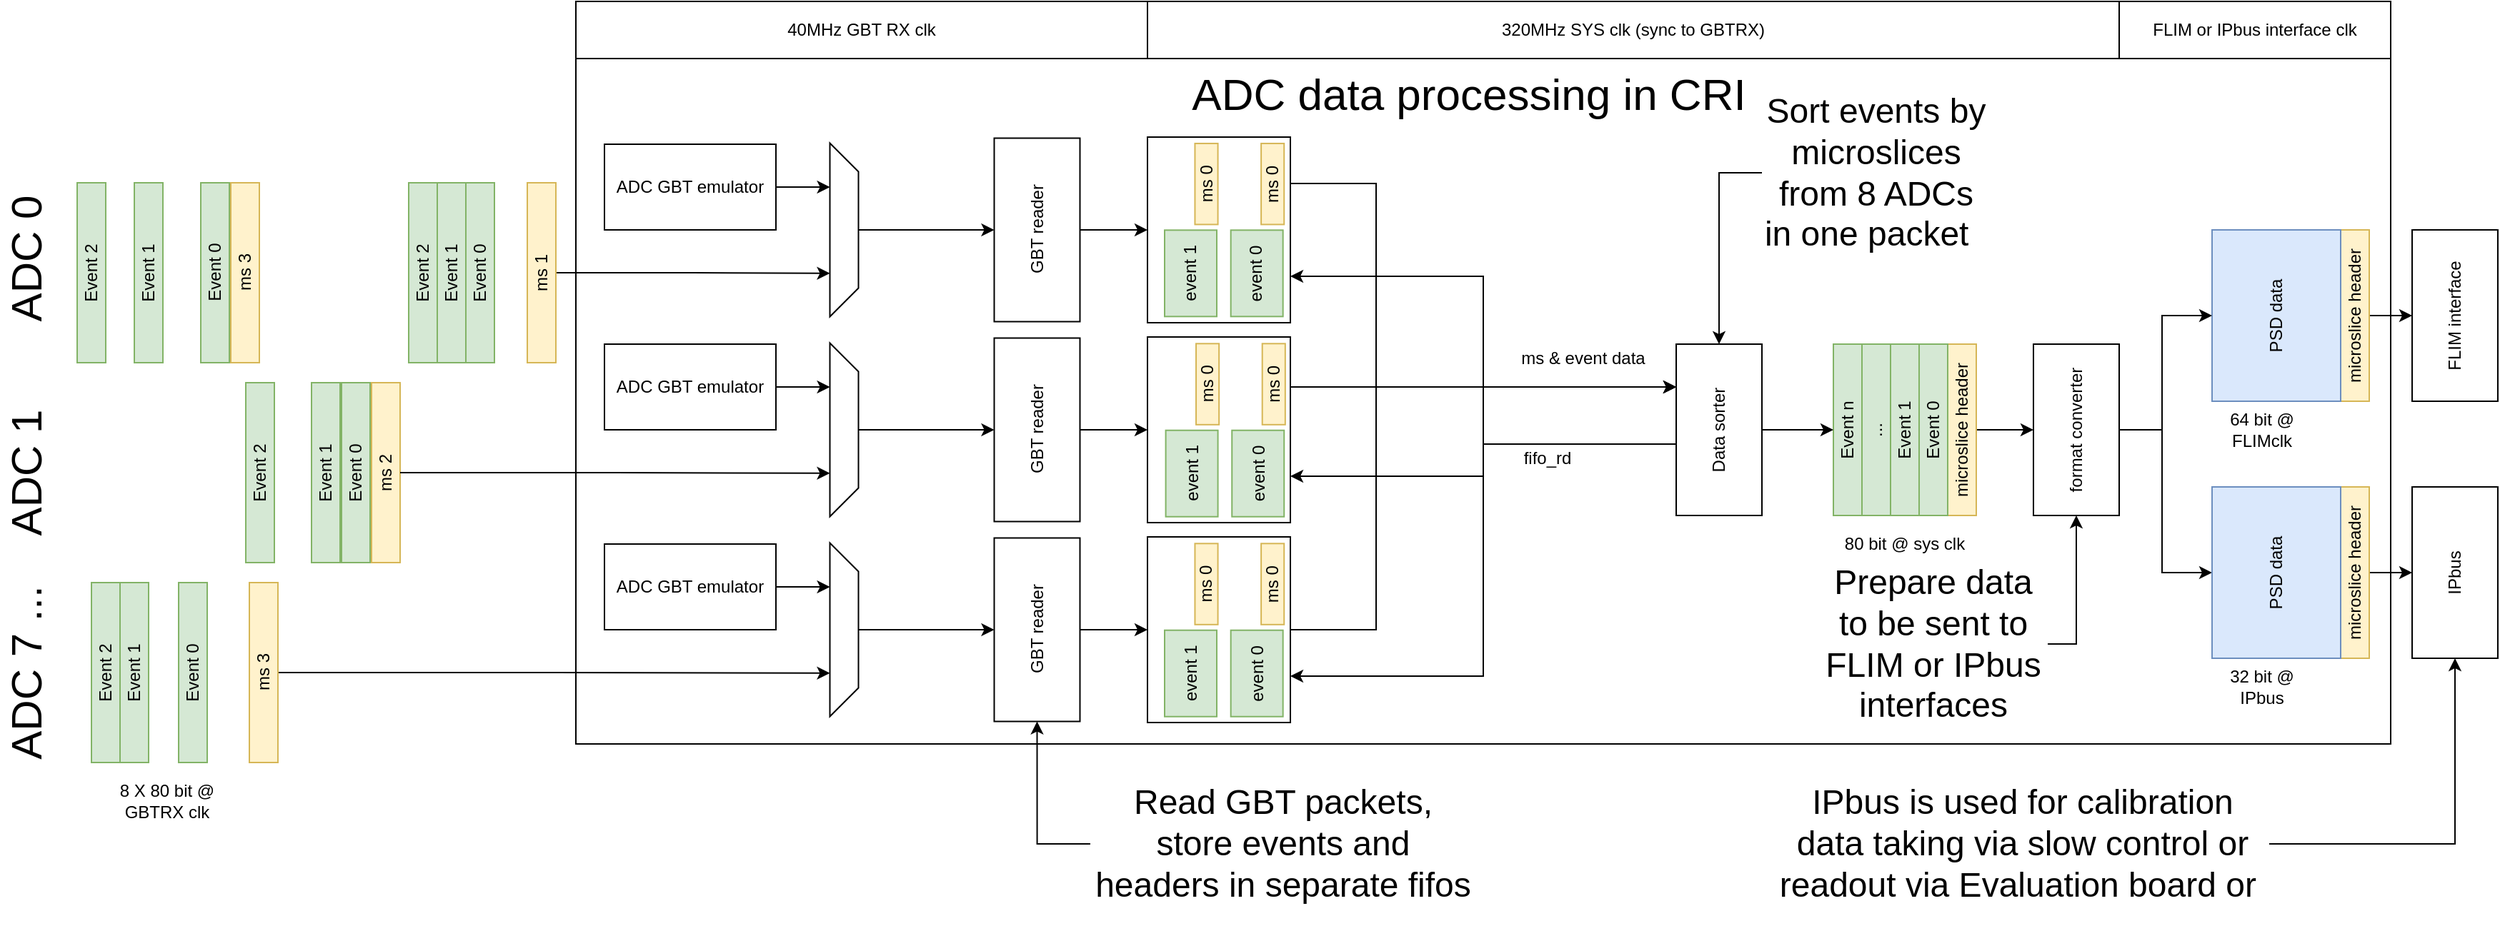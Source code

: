 <mxfile version="13.9.9" type="device"><diagram id="RYQmzWkg714ucsTxrSEi" name="Страница 1"><mxGraphModel dx="4077" dy="1525" grid="1" gridSize="10" guides="1" tooltips="1" connect="1" arrows="1" fold="1" page="1" pageScale="1" pageWidth="827" pageHeight="1169" math="0" shadow="0"><root><mxCell id="0"/><mxCell id="1" parent="0"/><mxCell id="h4SjfwAyNwfIv3EBZPq7-27" value="" style="rounded=0;whiteSpace=wrap;html=1;" vertex="1" parent="1"><mxGeometry x="-480" y="80" width="1270" height="480" as="geometry"/></mxCell><mxCell id="PqhZ-G-PAxa-hp2jgc0P-12" value="FLIM interface" style="rounded=0;whiteSpace=wrap;html=1;rotation=-90;" parent="1" vertex="1"><mxGeometry x="775" y="230" width="120" height="60" as="geometry"/></mxCell><mxCell id="PqhZ-G-PAxa-hp2jgc0P-13" style="edgeStyle=orthogonalEdgeStyle;rounded=0;orthogonalLoop=1;jettySize=auto;html=1;exitX=0.5;exitY=1;exitDx=0;exitDy=0;entryX=0.5;entryY=0;entryDx=0;entryDy=0;" parent="1" source="PqhZ-G-PAxa-hp2jgc0P-1" target="PqhZ-G-PAxa-hp2jgc0P-12" edge="1"><mxGeometry relative="1" as="geometry"/></mxCell><mxCell id="PqhZ-G-PAxa-hp2jgc0P-14" value="" style="group" parent="1" vertex="1" connectable="0"><mxGeometry x="665" y="200" width="110" height="120" as="geometry"/></mxCell><mxCell id="PqhZ-G-PAxa-hp2jgc0P-1" value="microslice header" style="rounded=0;whiteSpace=wrap;html=1;rotation=-90;fillColor=#fff2cc;strokeColor=#d6b656;" parent="PqhZ-G-PAxa-hp2jgc0P-14" vertex="1"><mxGeometry x="40" y="50" width="120" height="20" as="geometry"/></mxCell><mxCell id="PqhZ-G-PAxa-hp2jgc0P-2" value="PSD data" style="rounded=0;whiteSpace=wrap;html=1;rotation=-90;fillColor=#dae8fc;strokeColor=#6c8ebf;" parent="PqhZ-G-PAxa-hp2jgc0P-14" vertex="1"><mxGeometry x="-15" y="15" width="120" height="90" as="geometry"/></mxCell><mxCell id="PqhZ-G-PAxa-hp2jgc0P-16" style="edgeStyle=orthogonalEdgeStyle;rounded=0;orthogonalLoop=1;jettySize=auto;html=1;exitX=0.5;exitY=1;exitDx=0;exitDy=0;entryX=0.5;entryY=0;entryDx=0;entryDy=0;" parent="1" source="PqhZ-G-PAxa-hp2jgc0P-15" target="PqhZ-G-PAxa-hp2jgc0P-2" edge="1"><mxGeometry relative="1" as="geometry"><Array as="points"><mxPoint x="630" y="340"/><mxPoint x="630" y="260"/></Array></mxGeometry></mxCell><mxCell id="h4SjfwAyNwfIv3EBZPq7-10" style="edgeStyle=orthogonalEdgeStyle;rounded=0;orthogonalLoop=1;jettySize=auto;html=1;exitX=0.5;exitY=1;exitDx=0;exitDy=0;entryX=0.5;entryY=0;entryDx=0;entryDy=0;" edge="1" parent="1" source="PqhZ-G-PAxa-hp2jgc0P-15" target="h4SjfwAyNwfIv3EBZPq7-6"><mxGeometry relative="1" as="geometry"><Array as="points"><mxPoint x="630" y="340"/><mxPoint x="630" y="440"/></Array></mxGeometry></mxCell><mxCell id="PqhZ-G-PAxa-hp2jgc0P-15" value="format converter" style="rounded=0;whiteSpace=wrap;html=1;rotation=-90;" parent="1" vertex="1"><mxGeometry x="510" y="310" width="120" height="60" as="geometry"/></mxCell><mxCell id="PqhZ-G-PAxa-hp2jgc0P-17" value="64 bit @ FLIMclk" style="text;html=1;strokeColor=none;fillColor=none;align=center;verticalAlign=middle;whiteSpace=wrap;rounded=0;" parent="1" vertex="1"><mxGeometry x="665" y="330" width="70" height="20" as="geometry"/></mxCell><mxCell id="PqhZ-G-PAxa-hp2jgc0P-24" style="edgeStyle=orthogonalEdgeStyle;rounded=0;orthogonalLoop=1;jettySize=auto;html=1;exitX=0.5;exitY=1;exitDx=0;exitDy=0;entryX=0.5;entryY=0;entryDx=0;entryDy=0;" parent="1" source="PqhZ-G-PAxa-hp2jgc0P-18" target="PqhZ-G-PAxa-hp2jgc0P-15" edge="1"><mxGeometry relative="1" as="geometry"/></mxCell><mxCell id="PqhZ-G-PAxa-hp2jgc0P-18" value="microslice header" style="rounded=0;whiteSpace=wrap;html=1;rotation=-90;fillColor=#fff2cc;strokeColor=#d6b656;" parent="1" vertex="1"><mxGeometry x="430" y="330" width="120" height="20" as="geometry"/></mxCell><mxCell id="PqhZ-G-PAxa-hp2jgc0P-19" value="Event 0" style="rounded=0;whiteSpace=wrap;html=1;rotation=-90;fillColor=#d5e8d4;strokeColor=#82b366;" parent="1" vertex="1"><mxGeometry x="410" y="330" width="120" height="20" as="geometry"/></mxCell><mxCell id="PqhZ-G-PAxa-hp2jgc0P-20" value="Event 1" style="rounded=0;whiteSpace=wrap;html=1;rotation=-90;fillColor=#d5e8d4;strokeColor=#82b366;" parent="1" vertex="1"><mxGeometry x="390" y="330" width="120" height="20" as="geometry"/></mxCell><mxCell id="PqhZ-G-PAxa-hp2jgc0P-21" value="..." style="rounded=0;whiteSpace=wrap;html=1;rotation=-90;fillColor=#d5e8d4;strokeColor=#82b366;" parent="1" vertex="1"><mxGeometry x="370" y="330" width="120" height="20" as="geometry"/></mxCell><mxCell id="PqhZ-G-PAxa-hp2jgc0P-22" value="Event n" style="rounded=0;whiteSpace=wrap;html=1;rotation=-90;fillColor=#d5e8d4;strokeColor=#82b366;" parent="1" vertex="1"><mxGeometry x="350" y="330" width="120" height="20" as="geometry"/></mxCell><mxCell id="PqhZ-G-PAxa-hp2jgc0P-25" value="80 bit @ sys clk" style="text;html=1;strokeColor=none;fillColor=none;align=center;verticalAlign=middle;whiteSpace=wrap;rounded=0;" parent="1" vertex="1"><mxGeometry x="405" y="410" width="90" height="20" as="geometry"/></mxCell><mxCell id="PqhZ-G-PAxa-hp2jgc0P-27" style="edgeStyle=orthogonalEdgeStyle;rounded=0;orthogonalLoop=1;jettySize=auto;html=1;exitX=0.5;exitY=1;exitDx=0;exitDy=0;entryX=0.5;entryY=0;entryDx=0;entryDy=0;" parent="1" source="PqhZ-G-PAxa-hp2jgc0P-26" target="PqhZ-G-PAxa-hp2jgc0P-22" edge="1"><mxGeometry relative="1" as="geometry"/></mxCell><mxCell id="i39z-xqXR12_ZHZlr1yV-58" style="edgeStyle=orthogonalEdgeStyle;rounded=0;orthogonalLoop=1;jettySize=auto;html=1;exitX=0.25;exitY=0;exitDx=0;exitDy=0;entryX=1;entryY=0.75;entryDx=0;entryDy=0;" parent="1" source="PqhZ-G-PAxa-hp2jgc0P-26" target="i39z-xqXR12_ZHZlr1yV-33" edge="1"><mxGeometry relative="1" as="geometry"><Array as="points"><mxPoint x="290" y="350"/><mxPoint x="155" y="350"/><mxPoint x="155" y="232"/></Array></mxGeometry></mxCell><mxCell id="i39z-xqXR12_ZHZlr1yV-59" style="edgeStyle=orthogonalEdgeStyle;rounded=0;orthogonalLoop=1;jettySize=auto;html=1;exitX=0.25;exitY=0;exitDx=0;exitDy=0;entryX=1;entryY=0.75;entryDx=0;entryDy=0;" parent="1" source="PqhZ-G-PAxa-hp2jgc0P-26" target="i39z-xqXR12_ZHZlr1yV-38" edge="1"><mxGeometry relative="1" as="geometry"><Array as="points"><mxPoint x="290" y="350"/><mxPoint x="155" y="350"/><mxPoint x="155" y="372"/></Array></mxGeometry></mxCell><mxCell id="i39z-xqXR12_ZHZlr1yV-60" style="edgeStyle=orthogonalEdgeStyle;rounded=0;orthogonalLoop=1;jettySize=auto;html=1;exitX=0.25;exitY=0;exitDx=0;exitDy=0;entryX=1;entryY=0.75;entryDx=0;entryDy=0;" parent="1" source="PqhZ-G-PAxa-hp2jgc0P-26" target="i39z-xqXR12_ZHZlr1yV-48" edge="1"><mxGeometry relative="1" as="geometry"><Array as="points"><mxPoint x="290" y="350"/><mxPoint x="155" y="350"/><mxPoint x="155" y="512"/></Array></mxGeometry></mxCell><mxCell id="PqhZ-G-PAxa-hp2jgc0P-26" value="Data sorter" style="rounded=0;whiteSpace=wrap;html=1;rotation=-90;" parent="1" vertex="1"><mxGeometry x="260" y="310" width="120" height="60" as="geometry"/></mxCell><mxCell id="PqhZ-G-PAxa-hp2jgc0P-57" value="8 X 80 bit @ GBTRX clk" style="text;html=1;strokeColor=none;fillColor=none;align=center;verticalAlign=middle;whiteSpace=wrap;rounded=0;" parent="1" vertex="1"><mxGeometry x="-811" y="590" width="90" height="20" as="geometry"/></mxCell><mxCell id="PqhZ-G-PAxa-hp2jgc0P-59" style="edgeStyle=orthogonalEdgeStyle;rounded=0;orthogonalLoop=1;jettySize=auto;html=1;exitX=0;exitY=0.5;exitDx=0;exitDy=0;entryX=1;entryY=0.5;entryDx=0;entryDy=0;fontSize=24;" parent="1" source="PqhZ-G-PAxa-hp2jgc0P-58" target="PqhZ-G-PAxa-hp2jgc0P-26" edge="1"><mxGeometry relative="1" as="geometry"/></mxCell><mxCell id="PqhZ-G-PAxa-hp2jgc0P-58" value="&lt;font style=&quot;font-size: 24px&quot;&gt;Sort events by microslices&lt;br&gt;from 8 ADCs in one packet&amp;nbsp;&amp;nbsp;&lt;/font&gt;" style="text;html=1;strokeColor=none;fillColor=none;align=center;verticalAlign=middle;whiteSpace=wrap;rounded=0;fontSize=24;" parent="1" vertex="1"><mxGeometry x="350" y="110" width="160" height="100" as="geometry"/></mxCell><mxCell id="PqhZ-G-PAxa-hp2jgc0P-61" style="edgeStyle=orthogonalEdgeStyle;rounded=0;orthogonalLoop=1;jettySize=auto;html=1;exitX=1;exitY=0.5;exitDx=0;exitDy=0;entryX=0;entryY=0.5;entryDx=0;entryDy=0;fontSize=24;" parent="1" source="PqhZ-G-PAxa-hp2jgc0P-60" target="PqhZ-G-PAxa-hp2jgc0P-15" edge="1"><mxGeometry relative="1" as="geometry"/></mxCell><mxCell id="PqhZ-G-PAxa-hp2jgc0P-60" value="Prepare data to be sent to FLIM or IPbus interfaces" style="text;html=1;strokeColor=none;fillColor=none;align=center;verticalAlign=middle;whiteSpace=wrap;rounded=0;fontSize=24;" parent="1" vertex="1"><mxGeometry x="390" y="440" width="160" height="100" as="geometry"/></mxCell><mxCell id="PqhZ-G-PAxa-hp2jgc0P-51" value="ADC 0" style="text;html=1;strokeColor=none;fillColor=none;align=center;verticalAlign=middle;whiteSpace=wrap;rounded=0;fontSize=30;rotation=-90;" parent="1" vertex="1"><mxGeometry x="-930" y="210" width="130" height="20" as="geometry"/></mxCell><mxCell id="PqhZ-G-PAxa-hp2jgc0P-52" value="ADC 1" style="text;html=1;strokeColor=none;fillColor=none;align=center;verticalAlign=middle;whiteSpace=wrap;rounded=0;fontSize=30;rotation=-90;" parent="1" vertex="1"><mxGeometry x="-930" y="360" width="130" height="20" as="geometry"/></mxCell><mxCell id="PqhZ-G-PAxa-hp2jgc0P-53" value="ADC 7 ..." style="text;html=1;strokeColor=none;fillColor=none;align=center;verticalAlign=middle;whiteSpace=wrap;rounded=0;fontSize=30;rotation=-90;" parent="1" vertex="1"><mxGeometry x="-930" y="500" width="130" height="20" as="geometry"/></mxCell><mxCell id="PqhZ-G-PAxa-hp2jgc0P-39" value="" style="group" parent="1" vertex="1" connectable="0"><mxGeometry x="-686.5" y="310" width="84" height="120" as="geometry"/></mxCell><mxCell id="PqhZ-G-PAxa-hp2jgc0P-40" value="ms 2" style="rounded=0;whiteSpace=wrap;html=1;rotation=-90;fillColor=#fff2cc;strokeColor=#d6b656;" parent="PqhZ-G-PAxa-hp2jgc0P-39" vertex="1"><mxGeometry x="10.5" y="50" width="126" height="20" as="geometry"/></mxCell><mxCell id="PqhZ-G-PAxa-hp2jgc0P-41" value="Event 0" style="rounded=0;whiteSpace=wrap;html=1;rotation=-90;fillColor=#d5e8d4;strokeColor=#82b366;" parent="PqhZ-G-PAxa-hp2jgc0P-39" vertex="1"><mxGeometry x="-10.5" y="50" width="126" height="20" as="geometry"/></mxCell><mxCell id="PqhZ-G-PAxa-hp2jgc0P-42" value="Event 1" style="rounded=0;whiteSpace=wrap;html=1;rotation=-90;fillColor=#d5e8d4;strokeColor=#82b366;" parent="PqhZ-G-PAxa-hp2jgc0P-39" vertex="1"><mxGeometry x="-31.5" y="50" width="126" height="20" as="geometry"/></mxCell><mxCell id="PqhZ-G-PAxa-hp2jgc0P-38" value="Event 2" style="rounded=0;whiteSpace=wrap;html=1;rotation=-90;fillColor=#d5e8d4;strokeColor=#82b366;" parent="1" vertex="1"><mxGeometry x="-882" y="220" width="126" height="20" as="geometry"/></mxCell><mxCell id="i39z-xqXR12_ZHZlr1yV-26" value="Event 2" style="rounded=0;whiteSpace=wrap;html=1;rotation=-90;fillColor=#d5e8d4;strokeColor=#82b366;" parent="1" vertex="1"><mxGeometry x="-872" y="500" width="126" height="20" as="geometry"/></mxCell><mxCell id="i39z-xqXR12_ZHZlr1yV-25" value="Event 1" style="rounded=0;whiteSpace=wrap;html=1;rotation=-90;fillColor=#d5e8d4;strokeColor=#82b366;" parent="1" vertex="1"><mxGeometry x="-852" y="500" width="126" height="20" as="geometry"/></mxCell><mxCell id="PqhZ-G-PAxa-hp2jgc0P-43" value="Event 2" style="rounded=0;whiteSpace=wrap;html=1;rotation=-90;fillColor=#d5e8d4;strokeColor=#82b366;" parent="1" vertex="1"><mxGeometry x="-764" y="360" width="126" height="20" as="geometry"/></mxCell><mxCell id="PqhZ-G-PAxa-hp2jgc0P-32" value="Event 2" style="rounded=0;whiteSpace=wrap;html=1;rotation=-90;fillColor=#d5e8d4;strokeColor=#82b366;" parent="1" vertex="1"><mxGeometry x="-650" y="220" width="126" height="20" as="geometry"/></mxCell><mxCell id="i39z-xqXR12_ZHZlr1yV-36" style="edgeStyle=orthogonalEdgeStyle;rounded=0;orthogonalLoop=1;jettySize=auto;html=1;exitX=0.5;exitY=1;exitDx=0;exitDy=0;entryX=0;entryY=0.5;entryDx=0;entryDy=0;" parent="1" source="i39z-xqXR12_ZHZlr1yV-27" target="i39z-xqXR12_ZHZlr1yV-33" edge="1"><mxGeometry relative="1" as="geometry"/></mxCell><mxCell id="i39z-xqXR12_ZHZlr1yV-27" value="GBT reader" style="rounded=0;whiteSpace=wrap;html=1;rotation=-90;" parent="1" vertex="1"><mxGeometry x="-221.5" y="170" width="128.5" height="60" as="geometry"/></mxCell><mxCell id="i39z-xqXR12_ZHZlr1yV-52" style="edgeStyle=orthogonalEdgeStyle;rounded=0;orthogonalLoop=1;jettySize=auto;html=1;exitX=0.5;exitY=1;exitDx=0;exitDy=0;entryX=0;entryY=0.5;entryDx=0;entryDy=0;" parent="1" source="i39z-xqXR12_ZHZlr1yV-29" target="i39z-xqXR12_ZHZlr1yV-38" edge="1"><mxGeometry relative="1" as="geometry"/></mxCell><mxCell id="i39z-xqXR12_ZHZlr1yV-29" value="GBT reader" style="rounded=0;whiteSpace=wrap;html=1;rotation=-90;" parent="1" vertex="1"><mxGeometry x="-221.5" y="310" width="128.5" height="60" as="geometry"/></mxCell><mxCell id="i39z-xqXR12_ZHZlr1yV-53" style="edgeStyle=orthogonalEdgeStyle;rounded=0;orthogonalLoop=1;jettySize=auto;html=1;exitX=0.5;exitY=1;exitDx=0;exitDy=0;entryX=0;entryY=0.5;entryDx=0;entryDy=0;" parent="1" source="i39z-xqXR12_ZHZlr1yV-31" target="i39z-xqXR12_ZHZlr1yV-48" edge="1"><mxGeometry relative="1" as="geometry"/></mxCell><mxCell id="i39z-xqXR12_ZHZlr1yV-31" value="GBT reader" style="rounded=0;whiteSpace=wrap;html=1;rotation=-90;" parent="1" vertex="1"><mxGeometry x="-221.5" y="450" width="128.5" height="60" as="geometry"/></mxCell><mxCell id="i39z-xqXR12_ZHZlr1yV-35" value="" style="group" parent="1" vertex="1" connectable="0"><mxGeometry x="-80" y="135" width="115.96" height="130" as="geometry"/></mxCell><mxCell id="i39z-xqXR12_ZHZlr1yV-33" value="" style="rounded=0;whiteSpace=wrap;html=1;" parent="i39z-xqXR12_ZHZlr1yV-35" vertex="1"><mxGeometry width="100" height="130" as="geometry"/></mxCell><mxCell id="i39z-xqXR12_ZHZlr1yV-3" value="ms 0" style="rounded=0;whiteSpace=wrap;html=1;rotation=-90;fillColor=#fff2cc;strokeColor=#d6b656;" parent="i39z-xqXR12_ZHZlr1yV-35" vertex="1"><mxGeometry x="59.21" y="24.81" width="56.75" height="16.06" as="geometry"/></mxCell><mxCell id="i39z-xqXR12_ZHZlr1yV-4" value="event 0" style="rounded=0;whiteSpace=wrap;html=1;rotation=-90;fillColor=#d5e8d4;strokeColor=#82b366;" parent="i39z-xqXR12_ZHZlr1yV-35" vertex="1"><mxGeometry x="46.33" y="77.17" width="60.5" height="36.5" as="geometry"/></mxCell><mxCell id="i39z-xqXR12_ZHZlr1yV-69" value="ms 0" style="rounded=0;whiteSpace=wrap;html=1;rotation=-90;fillColor=#fff2cc;strokeColor=#d6b656;" parent="i39z-xqXR12_ZHZlr1yV-35" vertex="1"><mxGeometry x="12.88" y="24.81" width="56.75" height="16.06" as="geometry"/></mxCell><mxCell id="i39z-xqXR12_ZHZlr1yV-70" value="event 1" style="rounded=0;whiteSpace=wrap;html=1;rotation=-90;fillColor=#d5e8d4;strokeColor=#82b366;" parent="i39z-xqXR12_ZHZlr1yV-35" vertex="1"><mxGeometry y="77.17" width="60.5" height="36.5" as="geometry"/></mxCell><mxCell id="i39z-xqXR12_ZHZlr1yV-37" value="" style="group" parent="1" vertex="1" connectable="0"><mxGeometry x="-80" y="275" width="116.75" height="130" as="geometry"/></mxCell><mxCell id="i39z-xqXR12_ZHZlr1yV-38" value="" style="rounded=0;whiteSpace=wrap;html=1;" parent="i39z-xqXR12_ZHZlr1yV-37" vertex="1"><mxGeometry width="100" height="130" as="geometry"/></mxCell><mxCell id="i39z-xqXR12_ZHZlr1yV-71" value="ms 0" style="rounded=0;whiteSpace=wrap;html=1;rotation=-90;fillColor=#fff2cc;strokeColor=#d6b656;" parent="i39z-xqXR12_ZHZlr1yV-37" vertex="1"><mxGeometry x="60" y="25" width="56.75" height="16.06" as="geometry"/></mxCell><mxCell id="i39z-xqXR12_ZHZlr1yV-72" value="event 0" style="rounded=0;whiteSpace=wrap;html=1;rotation=-90;fillColor=#d5e8d4;strokeColor=#82b366;" parent="i39z-xqXR12_ZHZlr1yV-37" vertex="1"><mxGeometry x="47.12" y="77.36" width="60.5" height="36.5" as="geometry"/></mxCell><mxCell id="i39z-xqXR12_ZHZlr1yV-73" value="ms 0" style="rounded=0;whiteSpace=wrap;html=1;rotation=-90;fillColor=#fff2cc;strokeColor=#d6b656;" parent="i39z-xqXR12_ZHZlr1yV-37" vertex="1"><mxGeometry x="13.67" y="25" width="56.75" height="16.06" as="geometry"/></mxCell><mxCell id="i39z-xqXR12_ZHZlr1yV-74" value="event 1" style="rounded=0;whiteSpace=wrap;html=1;rotation=-90;fillColor=#d5e8d4;strokeColor=#82b366;" parent="i39z-xqXR12_ZHZlr1yV-37" vertex="1"><mxGeometry x="0.79" y="77.36" width="60.5" height="36.5" as="geometry"/></mxCell><mxCell id="i39z-xqXR12_ZHZlr1yV-47" value="" style="group" parent="1" vertex="1" connectable="0"><mxGeometry x="-80" y="415" width="115.96" height="130" as="geometry"/></mxCell><mxCell id="i39z-xqXR12_ZHZlr1yV-48" value="" style="rounded=0;whiteSpace=wrap;html=1;" parent="i39z-xqXR12_ZHZlr1yV-47" vertex="1"><mxGeometry width="100" height="130" as="geometry"/></mxCell><mxCell id="i39z-xqXR12_ZHZlr1yV-75" value="ms 0" style="rounded=0;whiteSpace=wrap;html=1;rotation=-90;fillColor=#fff2cc;strokeColor=#d6b656;" parent="i39z-xqXR12_ZHZlr1yV-47" vertex="1"><mxGeometry x="59.21" y="25" width="56.75" height="16.06" as="geometry"/></mxCell><mxCell id="i39z-xqXR12_ZHZlr1yV-76" value="event 0" style="rounded=0;whiteSpace=wrap;html=1;rotation=-90;fillColor=#d5e8d4;strokeColor=#82b366;" parent="i39z-xqXR12_ZHZlr1yV-47" vertex="1"><mxGeometry x="46.33" y="77.36" width="60.5" height="36.5" as="geometry"/></mxCell><mxCell id="i39z-xqXR12_ZHZlr1yV-77" value="ms 0" style="rounded=0;whiteSpace=wrap;html=1;rotation=-90;fillColor=#fff2cc;strokeColor=#d6b656;" parent="i39z-xqXR12_ZHZlr1yV-47" vertex="1"><mxGeometry x="12.88" y="25" width="56.75" height="16.06" as="geometry"/></mxCell><mxCell id="i39z-xqXR12_ZHZlr1yV-78" value="event 1" style="rounded=0;whiteSpace=wrap;html=1;rotation=-90;fillColor=#d5e8d4;strokeColor=#82b366;" parent="i39z-xqXR12_ZHZlr1yV-47" vertex="1"><mxGeometry y="77.36" width="60.5" height="36.5" as="geometry"/></mxCell><mxCell id="i39z-xqXR12_ZHZlr1yV-54" style="edgeStyle=orthogonalEdgeStyle;rounded=0;orthogonalLoop=1;jettySize=auto;html=1;exitX=1;exitY=0.25;exitDx=0;exitDy=0;entryX=0.75;entryY=0;entryDx=0;entryDy=0;" parent="1" source="i39z-xqXR12_ZHZlr1yV-33" target="PqhZ-G-PAxa-hp2jgc0P-26" edge="1"><mxGeometry relative="1" as="geometry"><Array as="points"><mxPoint x="80" y="168"/><mxPoint x="80" y="310"/></Array></mxGeometry></mxCell><mxCell id="i39z-xqXR12_ZHZlr1yV-55" style="edgeStyle=orthogonalEdgeStyle;rounded=0;orthogonalLoop=1;jettySize=auto;html=1;exitX=1;exitY=0.25;exitDx=0;exitDy=0;entryX=0.75;entryY=0;entryDx=0;entryDy=0;" parent="1" source="i39z-xqXR12_ZHZlr1yV-38" target="PqhZ-G-PAxa-hp2jgc0P-26" edge="1"><mxGeometry relative="1" as="geometry"><Array as="points"><mxPoint x="20" y="310"/></Array></mxGeometry></mxCell><mxCell id="i39z-xqXR12_ZHZlr1yV-56" style="edgeStyle=orthogonalEdgeStyle;rounded=0;orthogonalLoop=1;jettySize=auto;html=1;exitX=1;exitY=0.5;exitDx=0;exitDy=0;" parent="1" source="i39z-xqXR12_ZHZlr1yV-48" edge="1"><mxGeometry relative="1" as="geometry"><mxPoint x="290.0" y="310" as="targetPoint"/><Array as="points"><mxPoint x="80" y="480"/><mxPoint x="80" y="310"/></Array></mxGeometry></mxCell><mxCell id="i39z-xqXR12_ZHZlr1yV-57" value="ms &amp;amp; event data" style="text;html=1;strokeColor=none;fillColor=none;align=center;verticalAlign=middle;whiteSpace=wrap;rounded=0;" parent="1" vertex="1"><mxGeometry x="180" y="280" width="90" height="20" as="geometry"/></mxCell><mxCell id="i39z-xqXR12_ZHZlr1yV-61" value="fifo_rd" style="text;html=1;strokeColor=none;fillColor=none;align=center;verticalAlign=middle;whiteSpace=wrap;rounded=0;" parent="1" vertex="1"><mxGeometry x="180" y="350" width="40" height="20" as="geometry"/></mxCell><mxCell id="i39z-xqXR12_ZHZlr1yV-65" style="edgeStyle=orthogonalEdgeStyle;rounded=0;orthogonalLoop=1;jettySize=auto;html=1;exitX=0;exitY=0.5;exitDx=0;exitDy=0;entryX=0;entryY=0.5;entryDx=0;entryDy=0;" parent="1" source="i39z-xqXR12_ZHZlr1yV-63" target="i39z-xqXR12_ZHZlr1yV-31" edge="1"><mxGeometry relative="1" as="geometry"/></mxCell><mxCell id="i39z-xqXR12_ZHZlr1yV-63" value="Read GBT packets, store events and headers in separate fifos" style="text;html=1;strokeColor=none;fillColor=none;align=center;verticalAlign=middle;whiteSpace=wrap;rounded=0;fontSize=24;" parent="1" vertex="1"><mxGeometry x="-120" y="580" width="270" height="100" as="geometry"/></mxCell><mxCell id="i39z-xqXR12_ZHZlr1yV-66" value="40MHz GBT RX clk" style="rounded=0;whiteSpace=wrap;html=1;" parent="1" vertex="1"><mxGeometry x="-480" y="40" width="400" height="40" as="geometry"/></mxCell><mxCell id="i39z-xqXR12_ZHZlr1yV-67" value="320MHz SYS clk (sync to GBTRX)" style="rounded=0;whiteSpace=wrap;html=1;" parent="1" vertex="1"><mxGeometry x="-80" y="40" width="680" height="40" as="geometry"/></mxCell><mxCell id="i39z-xqXR12_ZHZlr1yV-68" value="FLIM or IPbus interface clk" style="rounded=0;whiteSpace=wrap;html=1;" parent="1" vertex="1"><mxGeometry x="600" y="40" width="190" height="40" as="geometry"/></mxCell><mxCell id="h4SjfwAyNwfIv3EBZPq7-15" style="edgeStyle=orthogonalEdgeStyle;rounded=0;orthogonalLoop=1;jettySize=auto;html=1;exitX=0.5;exitY=1;exitDx=0;exitDy=0;entryX=0.75;entryY=1;entryDx=0;entryDy=0;" edge="1" parent="1" source="PqhZ-G-PAxa-hp2jgc0P-29" target="h4SjfwAyNwfIv3EBZPq7-12"><mxGeometry relative="1" as="geometry"/></mxCell><mxCell id="PqhZ-G-PAxa-hp2jgc0P-29" value="ms 1" style="rounded=0;whiteSpace=wrap;html=1;rotation=-90;fillColor=#fff2cc;strokeColor=#d6b656;" parent="1" vertex="1"><mxGeometry x="-567" y="220" width="126" height="20" as="geometry"/></mxCell><mxCell id="PqhZ-G-PAxa-hp2jgc0P-30" value="Event 0" style="rounded=0;whiteSpace=wrap;html=1;rotation=-90;fillColor=#d5e8d4;strokeColor=#82b366;" parent="1" vertex="1"><mxGeometry x="-610" y="220" width="126" height="20" as="geometry"/></mxCell><mxCell id="PqhZ-G-PAxa-hp2jgc0P-31" value="Event 1" style="rounded=0;whiteSpace=wrap;html=1;rotation=-90;fillColor=#d5e8d4;strokeColor=#82b366;" parent="1" vertex="1"><mxGeometry x="-630" y="220" width="126" height="20" as="geometry"/></mxCell><mxCell id="h4SjfwAyNwfIv3EBZPq7-26" style="edgeStyle=orthogonalEdgeStyle;rounded=0;orthogonalLoop=1;jettySize=auto;html=1;exitX=0.5;exitY=1;exitDx=0;exitDy=0;entryX=0.75;entryY=1;entryDx=0;entryDy=0;" edge="1" parent="1" source="i39z-xqXR12_ZHZlr1yV-23" target="h4SjfwAyNwfIv3EBZPq7-21"><mxGeometry relative="1" as="geometry"/></mxCell><mxCell id="i39z-xqXR12_ZHZlr1yV-23" value="ms 3" style="rounded=0;whiteSpace=wrap;html=1;rotation=-90;fillColor=#fff2cc;strokeColor=#d6b656;" parent="1" vertex="1"><mxGeometry x="-761.5" y="500" width="126" height="20" as="geometry"/></mxCell><mxCell id="i39z-xqXR12_ZHZlr1yV-24" value="Event 0" style="rounded=0;whiteSpace=wrap;html=1;rotation=-90;fillColor=#d5e8d4;strokeColor=#82b366;" parent="1" vertex="1"><mxGeometry x="-811" y="500" width="126" height="20" as="geometry"/></mxCell><mxCell id="PqhZ-G-PAxa-hp2jgc0P-35" value="ms 3" style="rounded=0;whiteSpace=wrap;html=1;rotation=-90;fillColor=#fff2cc;strokeColor=#d6b656;" parent="1" vertex="1"><mxGeometry x="-774.5" y="220" width="126" height="20" as="geometry"/></mxCell><mxCell id="PqhZ-G-PAxa-hp2jgc0P-36" value="Event 0" style="rounded=0;whiteSpace=wrap;html=1;rotation=-90;fillColor=#d5e8d4;strokeColor=#82b366;" parent="1" vertex="1"><mxGeometry x="-795.5" y="220" width="126" height="20" as="geometry"/></mxCell><mxCell id="PqhZ-G-PAxa-hp2jgc0P-37" value="Event 1" style="rounded=0;whiteSpace=wrap;html=1;rotation=-90;fillColor=#d5e8d4;strokeColor=#82b366;" parent="1" vertex="1"><mxGeometry x="-842" y="220" width="126" height="20" as="geometry"/></mxCell><mxCell id="h4SjfwAyNwfIv3EBZPq7-2" value="IPbus" style="rounded=0;whiteSpace=wrap;html=1;rotation=-90;" vertex="1" parent="1"><mxGeometry x="775" y="410" width="120" height="60" as="geometry"/></mxCell><mxCell id="h4SjfwAyNwfIv3EBZPq7-3" style="edgeStyle=orthogonalEdgeStyle;rounded=0;orthogonalLoop=1;jettySize=auto;html=1;exitX=0.5;exitY=1;exitDx=0;exitDy=0;entryX=0.5;entryY=0;entryDx=0;entryDy=0;" edge="1" parent="1" source="h4SjfwAyNwfIv3EBZPq7-5" target="h4SjfwAyNwfIv3EBZPq7-2"><mxGeometry relative="1" as="geometry"/></mxCell><mxCell id="h4SjfwAyNwfIv3EBZPq7-4" value="" style="group" vertex="1" connectable="0" parent="1"><mxGeometry x="665" y="380" width="110" height="120" as="geometry"/></mxCell><mxCell id="h4SjfwAyNwfIv3EBZPq7-5" value="microslice header" style="rounded=0;whiteSpace=wrap;html=1;rotation=-90;fillColor=#fff2cc;strokeColor=#d6b656;" vertex="1" parent="h4SjfwAyNwfIv3EBZPq7-4"><mxGeometry x="40" y="50" width="120" height="20" as="geometry"/></mxCell><mxCell id="h4SjfwAyNwfIv3EBZPq7-6" value="PSD data" style="rounded=0;whiteSpace=wrap;html=1;rotation=-90;fillColor=#dae8fc;strokeColor=#6c8ebf;" vertex="1" parent="h4SjfwAyNwfIv3EBZPq7-4"><mxGeometry x="-15" y="15" width="120" height="90" as="geometry"/></mxCell><mxCell id="h4SjfwAyNwfIv3EBZPq7-7" value="32 bit @ IPbus" style="text;html=1;strokeColor=none;fillColor=none;align=center;verticalAlign=middle;whiteSpace=wrap;rounded=0;" vertex="1" parent="1"><mxGeometry x="665" y="510" width="70" height="20" as="geometry"/></mxCell><mxCell id="h4SjfwAyNwfIv3EBZPq7-9" style="edgeStyle=orthogonalEdgeStyle;rounded=0;orthogonalLoop=1;jettySize=auto;html=1;exitX=1;exitY=0.5;exitDx=0;exitDy=0;entryX=0;entryY=0.5;entryDx=0;entryDy=0;" edge="1" parent="1" source="h4SjfwAyNwfIv3EBZPq7-8" target="h4SjfwAyNwfIv3EBZPq7-2"><mxGeometry relative="1" as="geometry"/></mxCell><mxCell id="h4SjfwAyNwfIv3EBZPq7-8" value="IPbus is used for calibration data taking via slow control or readout via Evaluation board or&amp;nbsp;" style="text;html=1;strokeColor=none;fillColor=none;align=center;verticalAlign=middle;whiteSpace=wrap;rounded=0;fontSize=24;" vertex="1" parent="1"><mxGeometry x="360" y="570" width="345" height="120" as="geometry"/></mxCell><mxCell id="h4SjfwAyNwfIv3EBZPq7-14" style="edgeStyle=orthogonalEdgeStyle;rounded=0;orthogonalLoop=1;jettySize=auto;html=1;exitX=1;exitY=0.5;exitDx=0;exitDy=0;entryX=0.25;entryY=1;entryDx=0;entryDy=0;" edge="1" parent="1" source="h4SjfwAyNwfIv3EBZPq7-11" target="h4SjfwAyNwfIv3EBZPq7-12"><mxGeometry relative="1" as="geometry"/></mxCell><mxCell id="h4SjfwAyNwfIv3EBZPq7-11" value="ADC GBT emulator" style="rounded=0;whiteSpace=wrap;html=1;" vertex="1" parent="1"><mxGeometry x="-460" y="140" width="120" height="60" as="geometry"/></mxCell><mxCell id="h4SjfwAyNwfIv3EBZPq7-13" style="edgeStyle=orthogonalEdgeStyle;rounded=0;orthogonalLoop=1;jettySize=auto;html=1;exitX=0.5;exitY=0;exitDx=0;exitDy=0;entryX=0.5;entryY=0;entryDx=0;entryDy=0;" edge="1" parent="1" source="h4SjfwAyNwfIv3EBZPq7-12" target="i39z-xqXR12_ZHZlr1yV-27"><mxGeometry relative="1" as="geometry"/></mxCell><mxCell id="h4SjfwAyNwfIv3EBZPq7-12" value="" style="shape=trapezoid;perimeter=trapezoidPerimeter;whiteSpace=wrap;html=1;fixedSize=1;rotation=90;" vertex="1" parent="1"><mxGeometry x="-353" y="190" width="121.5" height="20" as="geometry"/></mxCell><mxCell id="h4SjfwAyNwfIv3EBZPq7-16" style="edgeStyle=orthogonalEdgeStyle;rounded=0;orthogonalLoop=1;jettySize=auto;html=1;exitX=1;exitY=0.5;exitDx=0;exitDy=0;entryX=0.25;entryY=1;entryDx=0;entryDy=0;" edge="1" parent="1" source="h4SjfwAyNwfIv3EBZPq7-17" target="h4SjfwAyNwfIv3EBZPq7-18"><mxGeometry relative="1" as="geometry"/></mxCell><mxCell id="h4SjfwAyNwfIv3EBZPq7-17" value="ADC GBT emulator" style="rounded=0;whiteSpace=wrap;html=1;" vertex="1" parent="1"><mxGeometry x="-460" y="280" width="120" height="60" as="geometry"/></mxCell><mxCell id="h4SjfwAyNwfIv3EBZPq7-22" style="edgeStyle=orthogonalEdgeStyle;rounded=0;orthogonalLoop=1;jettySize=auto;html=1;exitX=0.5;exitY=0;exitDx=0;exitDy=0;entryX=0.5;entryY=0;entryDx=0;entryDy=0;" edge="1" parent="1" source="h4SjfwAyNwfIv3EBZPq7-18" target="i39z-xqXR12_ZHZlr1yV-29"><mxGeometry relative="1" as="geometry"/></mxCell><mxCell id="h4SjfwAyNwfIv3EBZPq7-18" value="" style="shape=trapezoid;perimeter=trapezoidPerimeter;whiteSpace=wrap;html=1;fixedSize=1;rotation=90;" vertex="1" parent="1"><mxGeometry x="-353" y="330" width="121.5" height="20" as="geometry"/></mxCell><mxCell id="h4SjfwAyNwfIv3EBZPq7-19" style="edgeStyle=orthogonalEdgeStyle;rounded=0;orthogonalLoop=1;jettySize=auto;html=1;exitX=1;exitY=0.5;exitDx=0;exitDy=0;entryX=0.25;entryY=1;entryDx=0;entryDy=0;" edge="1" parent="1" source="h4SjfwAyNwfIv3EBZPq7-20" target="h4SjfwAyNwfIv3EBZPq7-21"><mxGeometry relative="1" as="geometry"/></mxCell><mxCell id="h4SjfwAyNwfIv3EBZPq7-20" value="ADC GBT emulator" style="rounded=0;whiteSpace=wrap;html=1;" vertex="1" parent="1"><mxGeometry x="-460" y="420" width="120" height="60" as="geometry"/></mxCell><mxCell id="h4SjfwAyNwfIv3EBZPq7-23" style="edgeStyle=orthogonalEdgeStyle;rounded=0;orthogonalLoop=1;jettySize=auto;html=1;exitX=0.5;exitY=0;exitDx=0;exitDy=0;entryX=0.5;entryY=0;entryDx=0;entryDy=0;" edge="1" parent="1" source="h4SjfwAyNwfIv3EBZPq7-21" target="i39z-xqXR12_ZHZlr1yV-31"><mxGeometry relative="1" as="geometry"/></mxCell><mxCell id="h4SjfwAyNwfIv3EBZPq7-21" value="" style="shape=trapezoid;perimeter=trapezoidPerimeter;whiteSpace=wrap;html=1;fixedSize=1;rotation=90;" vertex="1" parent="1"><mxGeometry x="-353" y="470" width="121.5" height="20" as="geometry"/></mxCell><mxCell id="h4SjfwAyNwfIv3EBZPq7-25" style="edgeStyle=orthogonalEdgeStyle;rounded=0;orthogonalLoop=1;jettySize=auto;html=1;exitX=0.5;exitY=1;exitDx=0;exitDy=0;entryX=0.75;entryY=1;entryDx=0;entryDy=0;" edge="1" parent="1" source="PqhZ-G-PAxa-hp2jgc0P-40" target="h4SjfwAyNwfIv3EBZPq7-18"><mxGeometry relative="1" as="geometry"/></mxCell><mxCell id="h4SjfwAyNwfIv3EBZPq7-28" value="ADC data processing in CRI" style="text;html=1;strokeColor=none;fillColor=none;align=center;verticalAlign=middle;whiteSpace=wrap;rounded=0;fontSize=31;" vertex="1" parent="1"><mxGeometry x="-60" y="90" width="410" height="30" as="geometry"/></mxCell></root></mxGraphModel></diagram></mxfile>